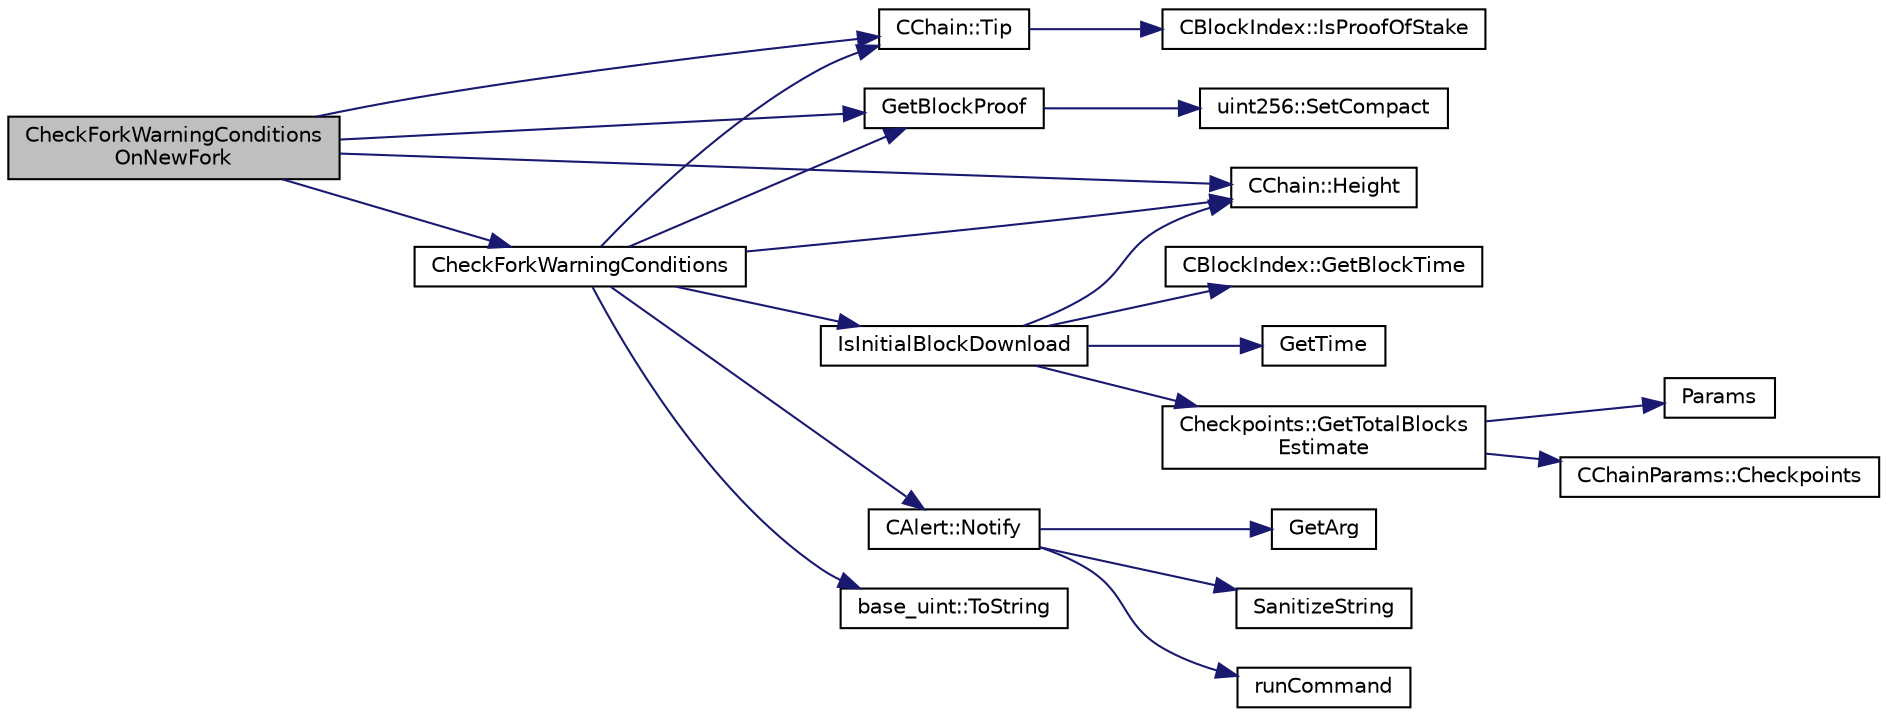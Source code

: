 digraph "CheckForkWarningConditionsOnNewFork"
{
  edge [fontname="Helvetica",fontsize="10",labelfontname="Helvetica",labelfontsize="10"];
  node [fontname="Helvetica",fontsize="10",shape=record];
  rankdir="LR";
  Node333 [label="CheckForkWarningConditions\lOnNewFork",height=0.2,width=0.4,color="black", fillcolor="grey75", style="filled", fontcolor="black"];
  Node333 -> Node334 [color="midnightblue",fontsize="10",style="solid",fontname="Helvetica"];
  Node334 [label="CChain::Tip",height=0.2,width=0.4,color="black", fillcolor="white", style="filled",URL="$class_c_chain.html#a40ccefec14f8f3195c08c827af8cf412",tooltip="Returns the index entry for the tip of this chain, or NULL if none. "];
  Node334 -> Node335 [color="midnightblue",fontsize="10",style="solid",fontname="Helvetica"];
  Node335 [label="CBlockIndex::IsProofOfStake",height=0.2,width=0.4,color="black", fillcolor="white", style="filled",URL="$class_c_block_index.html#a2438a891e9d43821c0d99e1bdac56fde"];
  Node333 -> Node336 [color="midnightblue",fontsize="10",style="solid",fontname="Helvetica"];
  Node336 [label="GetBlockProof",height=0.2,width=0.4,color="black", fillcolor="white", style="filled",URL="$pow_8cpp.html#a86d90ce055fbc9c67d2d600813f2ca4f"];
  Node336 -> Node337 [color="midnightblue",fontsize="10",style="solid",fontname="Helvetica"];
  Node337 [label="uint256::SetCompact",height=0.2,width=0.4,color="black", fillcolor="white", style="filled",URL="$classuint256.html#a54bc91c8535c43f881bba1fdb11ca7fa",tooltip="The \"compact\" format is a representation of a whole number N using an unsigned 32bit number similar t..."];
  Node333 -> Node338 [color="midnightblue",fontsize="10",style="solid",fontname="Helvetica"];
  Node338 [label="CChain::Height",height=0.2,width=0.4,color="black", fillcolor="white", style="filled",URL="$class_c_chain.html#ad4758bc8872ce065a9579f77c3171d40",tooltip="Return the maximal height in the chain. "];
  Node333 -> Node339 [color="midnightblue",fontsize="10",style="solid",fontname="Helvetica"];
  Node339 [label="CheckForkWarningConditions",height=0.2,width=0.4,color="black", fillcolor="white", style="filled",URL="$main_8cpp.html#a730d390bfb0df0e54a5c2ddb901e748a"];
  Node339 -> Node340 [color="midnightblue",fontsize="10",style="solid",fontname="Helvetica"];
  Node340 [label="IsInitialBlockDownload",height=0.2,width=0.4,color="black", fillcolor="white", style="filled",URL="$main_8cpp.html#a5edcd96316574fd4a7f3ae0922a5cfd6",tooltip="Check whether we are doing an initial block download (synchronizing from disk or network) ..."];
  Node340 -> Node338 [color="midnightblue",fontsize="10",style="solid",fontname="Helvetica"];
  Node340 -> Node341 [color="midnightblue",fontsize="10",style="solid",fontname="Helvetica"];
  Node341 [label="Checkpoints::GetTotalBlocks\lEstimate",height=0.2,width=0.4,color="black", fillcolor="white", style="filled",URL="$namespace_checkpoints.html#ac4dc0a0ba00009be52fee3eef694c2c0",tooltip="Return conservative estimate of total number of blocks, 0 if unknown. "];
  Node341 -> Node342 [color="midnightblue",fontsize="10",style="solid",fontname="Helvetica"];
  Node342 [label="Params",height=0.2,width=0.4,color="black", fillcolor="white", style="filled",URL="$chainparams_8cpp.html#ace5c5b706d71a324a417dd2db394fd4a",tooltip="Return the currently selected parameters. "];
  Node341 -> Node343 [color="midnightblue",fontsize="10",style="solid",fontname="Helvetica"];
  Node343 [label="CChainParams::Checkpoints",height=0.2,width=0.4,color="black", fillcolor="white", style="filled",URL="$class_c_chain_params.html#aba314e7660492aee43812344fa796d6c"];
  Node340 -> Node344 [color="midnightblue",fontsize="10",style="solid",fontname="Helvetica"];
  Node344 [label="CBlockIndex::GetBlockTime",height=0.2,width=0.4,color="black", fillcolor="white", style="filled",URL="$class_c_block_index.html#a9fe0d4463c07c466f66252e8eec25f5c"];
  Node340 -> Node345 [color="midnightblue",fontsize="10",style="solid",fontname="Helvetica"];
  Node345 [label="GetTime",height=0.2,width=0.4,color="black", fillcolor="white", style="filled",URL="$utiltime_8cpp.html#a46fac5fba8ba905b5f9acb364f5d8c6f",tooltip="For unit testing. "];
  Node339 -> Node338 [color="midnightblue",fontsize="10",style="solid",fontname="Helvetica"];
  Node339 -> Node334 [color="midnightblue",fontsize="10",style="solid",fontname="Helvetica"];
  Node339 -> Node336 [color="midnightblue",fontsize="10",style="solid",fontname="Helvetica"];
  Node339 -> Node346 [color="midnightblue",fontsize="10",style="solid",fontname="Helvetica"];
  Node346 [label="base_uint::ToString",height=0.2,width=0.4,color="black", fillcolor="white", style="filled",URL="$classbase__uint.html#acccba4d9d51a0c36261718ca0cbb293b"];
  Node339 -> Node347 [color="midnightblue",fontsize="10",style="solid",fontname="Helvetica"];
  Node347 [label="CAlert::Notify",height=0.2,width=0.4,color="black", fillcolor="white", style="filled",URL="$class_c_alert.html#a3da23857c8ed275621ee032a703c04a1"];
  Node347 -> Node348 [color="midnightblue",fontsize="10",style="solid",fontname="Helvetica"];
  Node348 [label="GetArg",height=0.2,width=0.4,color="black", fillcolor="white", style="filled",URL="$util_8cpp.html#a24f685720bf40370e5bd2a192ad50cd8",tooltip="Return string argument or default value. "];
  Node347 -> Node349 [color="midnightblue",fontsize="10",style="solid",fontname="Helvetica"];
  Node349 [label="SanitizeString",height=0.2,width=0.4,color="black", fillcolor="white", style="filled",URL="$utilstrencodings_8cpp.html#ae204f01eeaadc5a85015a51f369a8356"];
  Node347 -> Node350 [color="midnightblue",fontsize="10",style="solid",fontname="Helvetica"];
  Node350 [label="runCommand",height=0.2,width=0.4,color="black", fillcolor="white", style="filled",URL="$util_8cpp.html#adf94c00a5ac719c92a2f1bb2f8b2167f"];
}
